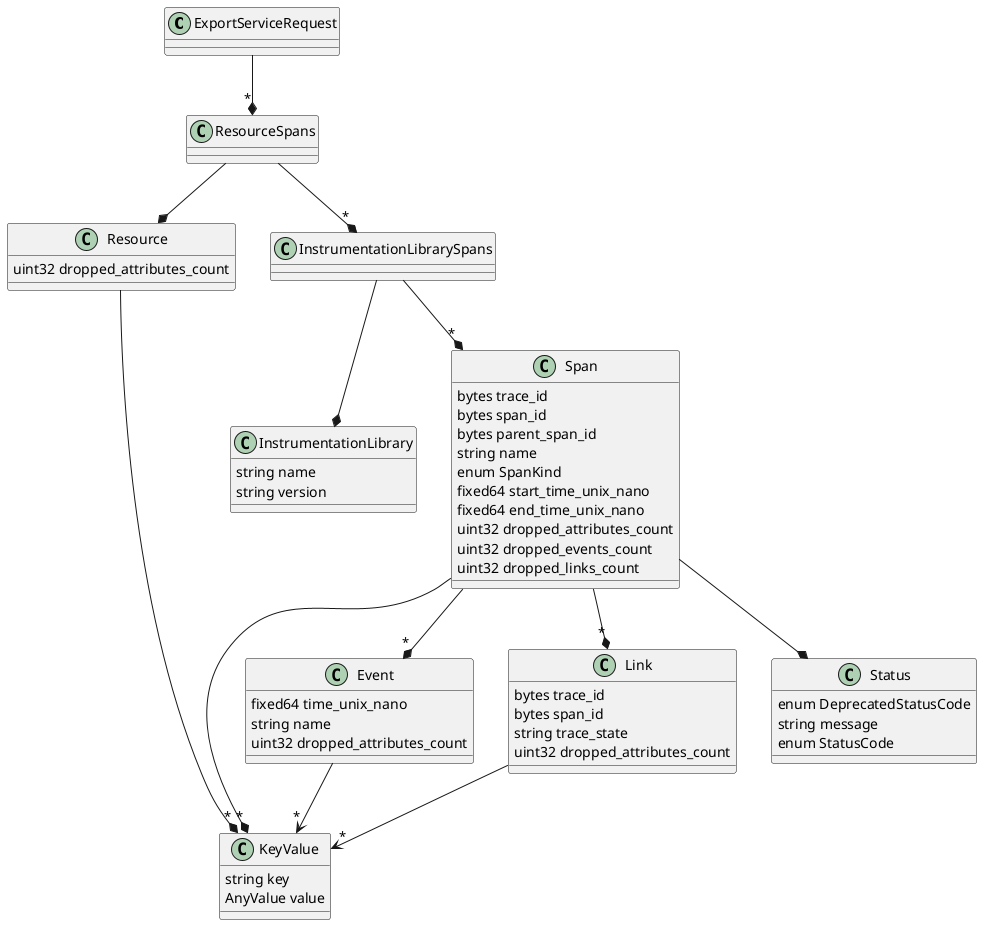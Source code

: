 @startuml
class ExportServiceRequest
class ResourceSpans
class Resource {
  uint32 dropped_attributes_count
}
class InstrumentationLibrarySpans

class InstrumentationLibrary {
  string name
  string version
}

class Span{
  bytes trace_id
  bytes span_id
  bytes parent_span_id
  string name
  enum SpanKind
  fixed64 start_time_unix_nano
  fixed64 end_time_unix_nano
  uint32 dropped_attributes_count
  uint32 dropped_events_count
  uint32 dropped_links_count
}

class KeyValue{
  string key
  AnyValue value
}

class Event{
  fixed64 time_unix_nano
  string name
  uint32 dropped_attributes_count
}

class Link {
bytes trace_id
bytes span_id
string trace_state
uint32 dropped_attributes_count
}

class Status {
enum DeprecatedStatusCode
string message
enum StatusCode
}

ExportServiceRequest --* "*" ResourceSpans
ResourceSpans --* Resource
ResourceSpans  --* "*" InstrumentationLibrarySpans

Resource --* "*" KeyValue

InstrumentationLibrarySpans  --* InstrumentationLibrary
InstrumentationLibrarySpans --* "*" Span
Span --* "*" KeyValue
Span --* "*" Event
Span --* "*" Link
Span --* Status

Event --> "*" KeyValue
Link --> "*" KeyValue

@enduml
